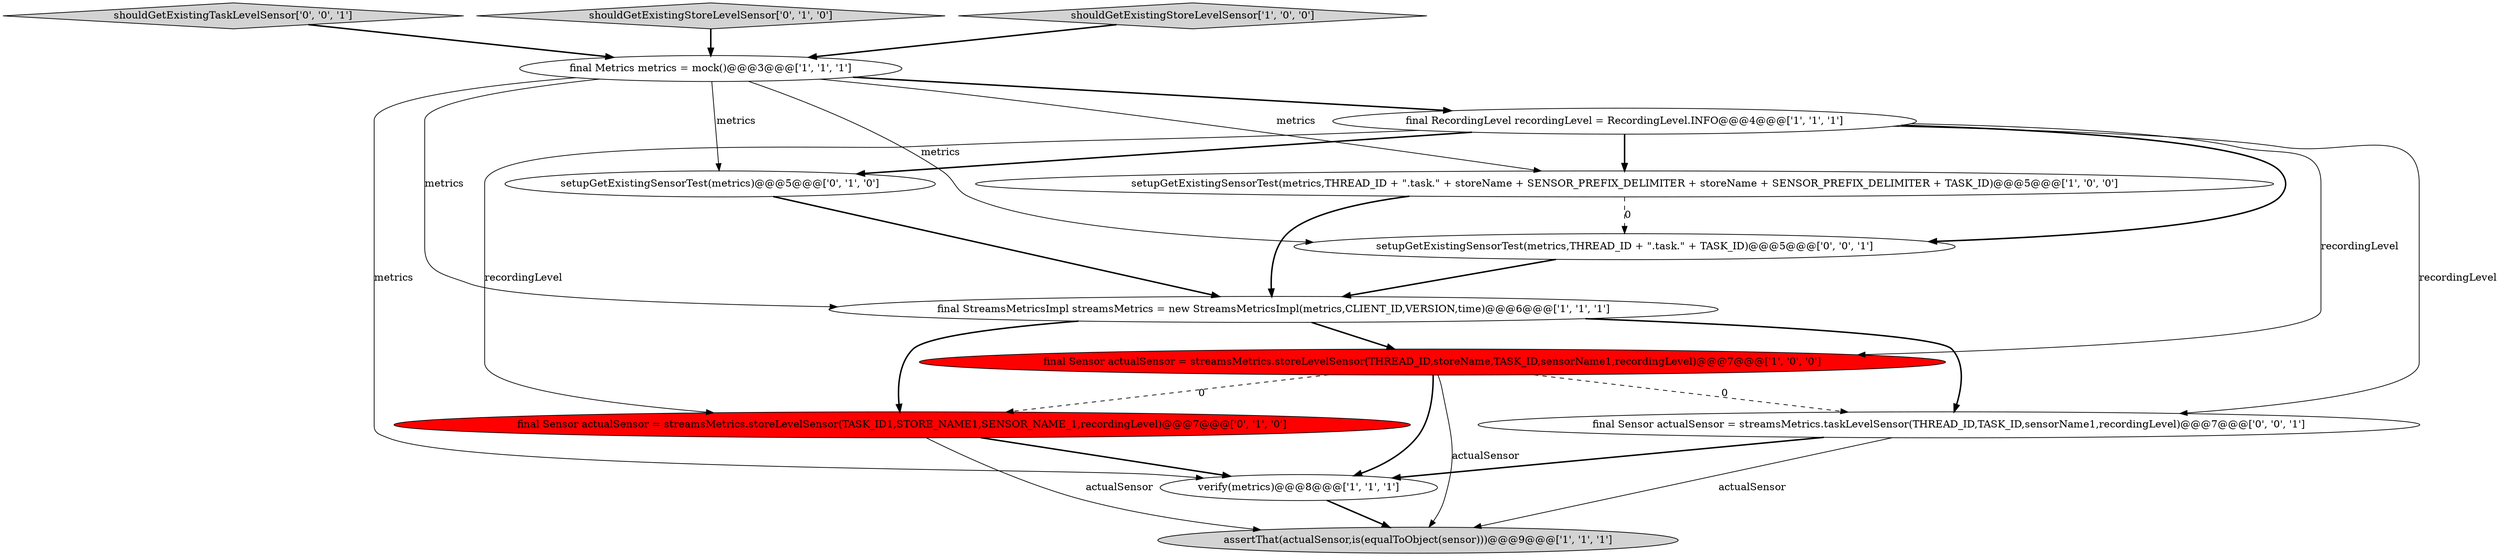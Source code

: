 digraph {
11 [style = filled, label = "shouldGetExistingTaskLevelSensor['0', '0', '1']", fillcolor = lightgray, shape = diamond image = "AAA0AAABBB3BBB"];
9 [style = filled, label = "shouldGetExistingStoreLevelSensor['0', '1', '0']", fillcolor = lightgray, shape = diamond image = "AAA0AAABBB2BBB"];
0 [style = filled, label = "final RecordingLevel recordingLevel = RecordingLevel.INFO@@@4@@@['1', '1', '1']", fillcolor = white, shape = ellipse image = "AAA0AAABBB1BBB"];
2 [style = filled, label = "verify(metrics)@@@8@@@['1', '1', '1']", fillcolor = white, shape = ellipse image = "AAA0AAABBB1BBB"];
8 [style = filled, label = "setupGetExistingSensorTest(metrics)@@@5@@@['0', '1', '0']", fillcolor = white, shape = ellipse image = "AAA0AAABBB2BBB"];
6 [style = filled, label = "final StreamsMetricsImpl streamsMetrics = new StreamsMetricsImpl(metrics,CLIENT_ID,VERSION,time)@@@6@@@['1', '1', '1']", fillcolor = white, shape = ellipse image = "AAA0AAABBB1BBB"];
12 [style = filled, label = "setupGetExistingSensorTest(metrics,THREAD_ID + \".task.\" + TASK_ID)@@@5@@@['0', '0', '1']", fillcolor = white, shape = ellipse image = "AAA0AAABBB3BBB"];
7 [style = filled, label = "setupGetExistingSensorTest(metrics,THREAD_ID + \".task.\" + storeName + SENSOR_PREFIX_DELIMITER + storeName + SENSOR_PREFIX_DELIMITER + TASK_ID)@@@5@@@['1', '0', '0']", fillcolor = white, shape = ellipse image = "AAA0AAABBB1BBB"];
1 [style = filled, label = "final Sensor actualSensor = streamsMetrics.storeLevelSensor(THREAD_ID,storeName,TASK_ID,sensorName1,recordingLevel)@@@7@@@['1', '0', '0']", fillcolor = red, shape = ellipse image = "AAA1AAABBB1BBB"];
3 [style = filled, label = "final Metrics metrics = mock()@@@3@@@['1', '1', '1']", fillcolor = white, shape = ellipse image = "AAA0AAABBB1BBB"];
13 [style = filled, label = "final Sensor actualSensor = streamsMetrics.taskLevelSensor(THREAD_ID,TASK_ID,sensorName1,recordingLevel)@@@7@@@['0', '0', '1']", fillcolor = white, shape = ellipse image = "AAA0AAABBB3BBB"];
4 [style = filled, label = "assertThat(actualSensor,is(equalToObject(sensor)))@@@9@@@['1', '1', '1']", fillcolor = lightgray, shape = ellipse image = "AAA0AAABBB1BBB"];
5 [style = filled, label = "shouldGetExistingStoreLevelSensor['1', '0', '0']", fillcolor = lightgray, shape = diamond image = "AAA0AAABBB1BBB"];
10 [style = filled, label = "final Sensor actualSensor = streamsMetrics.storeLevelSensor(TASK_ID1,STORE_NAME1,SENSOR_NAME_1,recordingLevel)@@@7@@@['0', '1', '0']", fillcolor = red, shape = ellipse image = "AAA1AAABBB2BBB"];
5->3 [style = bold, label=""];
3->7 [style = solid, label="metrics"];
0->12 [style = bold, label=""];
8->6 [style = bold, label=""];
1->4 [style = solid, label="actualSensor"];
10->4 [style = solid, label="actualSensor"];
13->4 [style = solid, label="actualSensor"];
1->10 [style = dashed, label="0"];
12->6 [style = bold, label=""];
2->4 [style = bold, label=""];
3->0 [style = bold, label=""];
0->7 [style = bold, label=""];
1->13 [style = dashed, label="0"];
6->1 [style = bold, label=""];
3->8 [style = solid, label="metrics"];
11->3 [style = bold, label=""];
6->10 [style = bold, label=""];
6->13 [style = bold, label=""];
3->2 [style = solid, label="metrics"];
7->6 [style = bold, label=""];
0->8 [style = bold, label=""];
0->10 [style = solid, label="recordingLevel"];
7->12 [style = dashed, label="0"];
9->3 [style = bold, label=""];
10->2 [style = bold, label=""];
1->2 [style = bold, label=""];
0->1 [style = solid, label="recordingLevel"];
3->6 [style = solid, label="metrics"];
3->12 [style = solid, label="metrics"];
13->2 [style = bold, label=""];
0->13 [style = solid, label="recordingLevel"];
}

